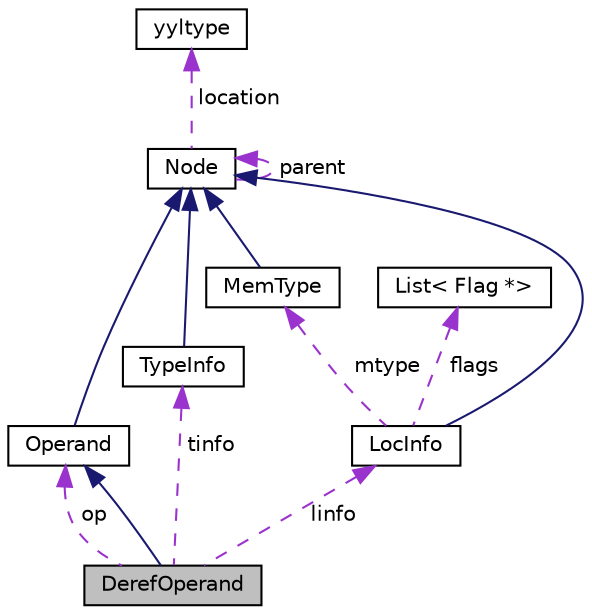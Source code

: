 digraph "DerefOperand"
{
  edge [fontname="Helvetica",fontsize="10",labelfontname="Helvetica",labelfontsize="10"];
  node [fontname="Helvetica",fontsize="10",shape=record];
  Node3 [label="DerefOperand",height=0.2,width=0.4,color="black", fillcolor="grey75", style="filled", fontcolor="black"];
  Node4 -> Node3 [dir="back",color="midnightblue",fontsize="10",style="solid"];
  Node4 [label="Operand",height=0.2,width=0.4,color="black", fillcolor="white", style="filled",URL="$class_operand.html"];
  Node5 -> Node4 [dir="back",color="midnightblue",fontsize="10",style="solid"];
  Node5 [label="Node",height=0.2,width=0.4,color="black", fillcolor="white", style="filled",URL="$class_node.html"];
  Node5 -> Node5 [dir="back",color="darkorchid3",fontsize="10",style="dashed",label=" parent" ];
  Node6 -> Node5 [dir="back",color="darkorchid3",fontsize="10",style="dashed",label=" location" ];
  Node6 [label="yyltype",height=0.2,width=0.4,color="black", fillcolor="white", style="filled",URL="$structyyltype.html"];
  Node7 -> Node3 [dir="back",color="darkorchid3",fontsize="10",style="dashed",label=" tinfo" ];
  Node7 [label="TypeInfo",height=0.2,width=0.4,color="black", fillcolor="white", style="filled",URL="$class_type_info.html"];
  Node5 -> Node7 [dir="back",color="midnightblue",fontsize="10",style="solid"];
  Node4 -> Node3 [dir="back",color="darkorchid3",fontsize="10",style="dashed",label=" op" ];
  Node8 -> Node3 [dir="back",color="darkorchid3",fontsize="10",style="dashed",label=" linfo" ];
  Node8 [label="LocInfo",height=0.2,width=0.4,color="black", fillcolor="white", style="filled",URL="$class_loc_info.html"];
  Node5 -> Node8 [dir="back",color="midnightblue",fontsize="10",style="solid"];
  Node9 -> Node8 [dir="back",color="darkorchid3",fontsize="10",style="dashed",label=" mtype" ];
  Node9 [label="MemType",height=0.2,width=0.4,color="black", fillcolor="white", style="filled",URL="$class_mem_type.html"];
  Node5 -> Node9 [dir="back",color="midnightblue",fontsize="10",style="solid"];
  Node10 -> Node8 [dir="back",color="darkorchid3",fontsize="10",style="dashed",label=" flags" ];
  Node10 [label="List\< Flag *\>",height=0.2,width=0.4,color="black", fillcolor="white", style="filled",URL="$class_list.html"];
}

